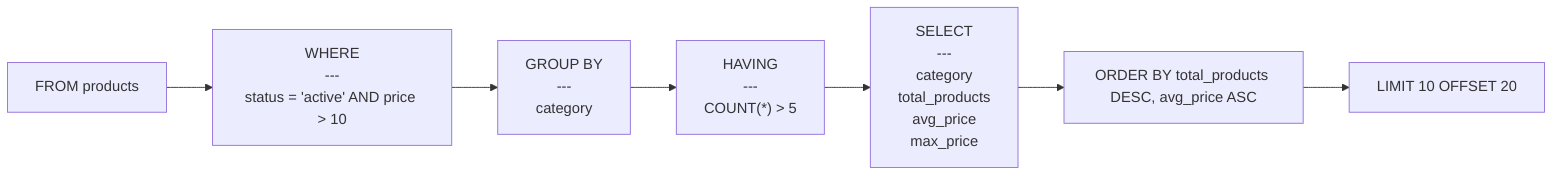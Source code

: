 flowchart LR
    node_0[FROM products]
    node_1["WHERE<br/>---<br/>status = 'active' AND price &gt; 10"]
    node_2["GROUP BY<br/>---<br/>category"]
    node_3["HAVING<br/>---<br/>COUNT(*) &gt; 5"]
    node_4["SELECT<br/>---<br/>category<br/>total_products<br/>avg_price<br/>max_price"]
    node_5["ORDER BY total_products DESC, avg_price ASC"]
    node_6["LIMIT 10 OFFSET 20"]
    node_0 --> node_1
    node_1 --> node_2
    node_2 --> node_3
    node_3 --> node_4
    node_4 --> node_5
    node_5 --> node_6